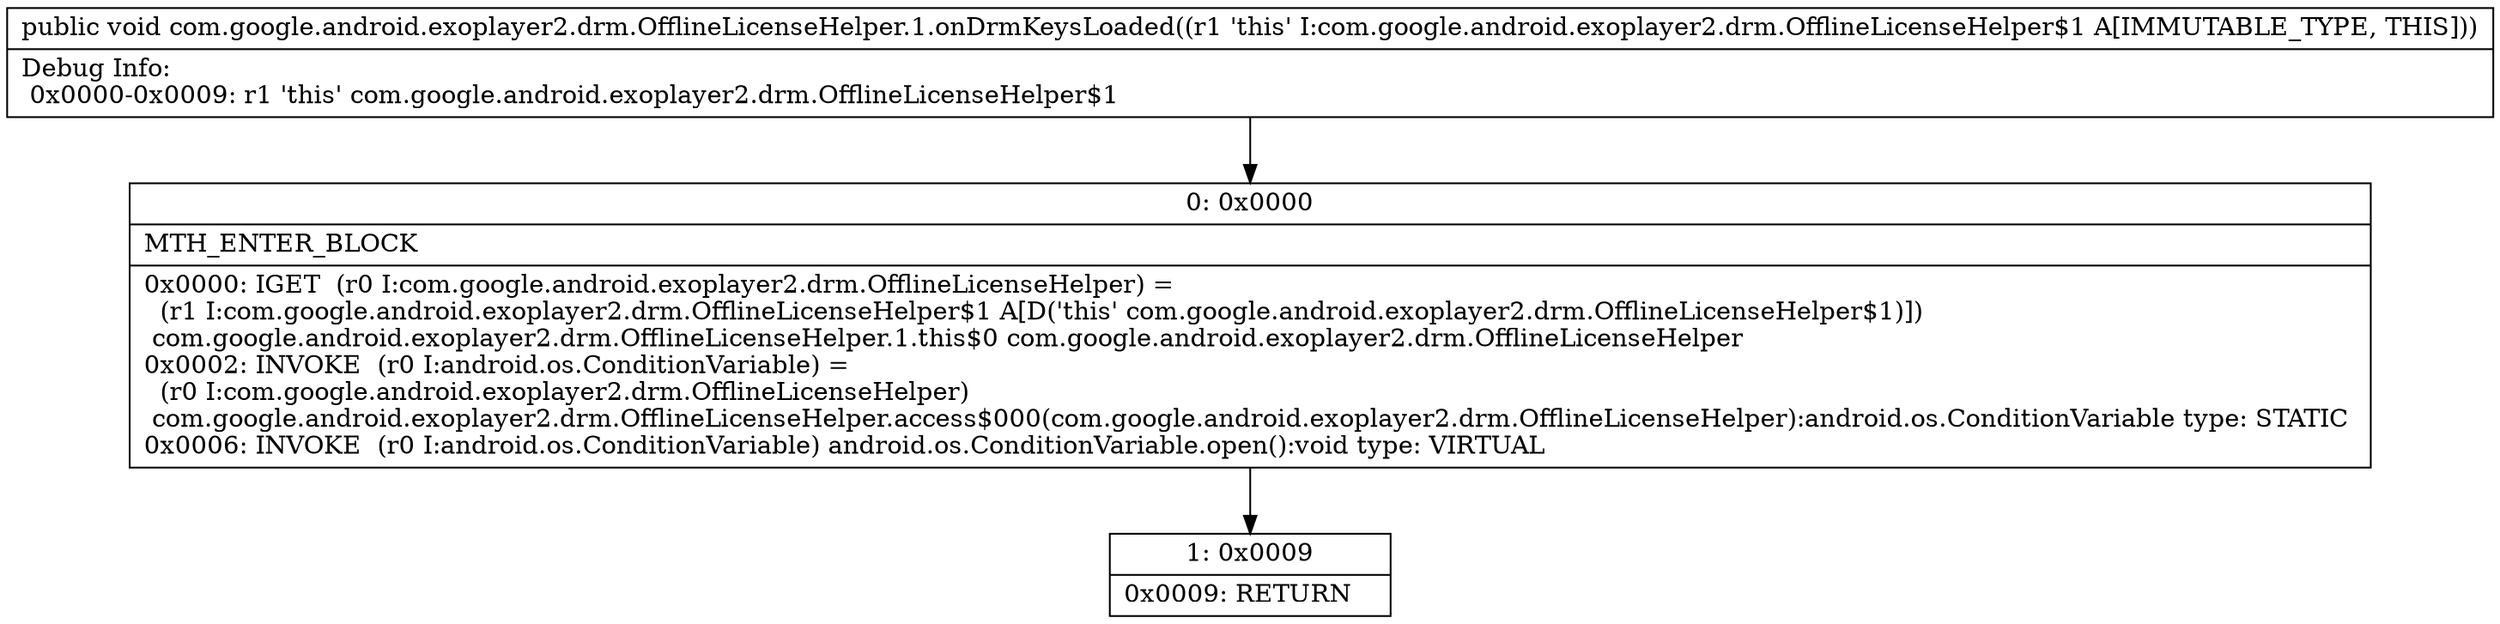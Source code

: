 digraph "CFG forcom.google.android.exoplayer2.drm.OfflineLicenseHelper.1.onDrmKeysLoaded()V" {
Node_0 [shape=record,label="{0\:\ 0x0000|MTH_ENTER_BLOCK\l|0x0000: IGET  (r0 I:com.google.android.exoplayer2.drm.OfflineLicenseHelper) = \l  (r1 I:com.google.android.exoplayer2.drm.OfflineLicenseHelper$1 A[D('this' com.google.android.exoplayer2.drm.OfflineLicenseHelper$1)])\l com.google.android.exoplayer2.drm.OfflineLicenseHelper.1.this$0 com.google.android.exoplayer2.drm.OfflineLicenseHelper \l0x0002: INVOKE  (r0 I:android.os.ConditionVariable) = \l  (r0 I:com.google.android.exoplayer2.drm.OfflineLicenseHelper)\l com.google.android.exoplayer2.drm.OfflineLicenseHelper.access$000(com.google.android.exoplayer2.drm.OfflineLicenseHelper):android.os.ConditionVariable type: STATIC \l0x0006: INVOKE  (r0 I:android.os.ConditionVariable) android.os.ConditionVariable.open():void type: VIRTUAL \l}"];
Node_1 [shape=record,label="{1\:\ 0x0009|0x0009: RETURN   \l}"];
MethodNode[shape=record,label="{public void com.google.android.exoplayer2.drm.OfflineLicenseHelper.1.onDrmKeysLoaded((r1 'this' I:com.google.android.exoplayer2.drm.OfflineLicenseHelper$1 A[IMMUTABLE_TYPE, THIS]))  | Debug Info:\l  0x0000\-0x0009: r1 'this' com.google.android.exoplayer2.drm.OfflineLicenseHelper$1\l}"];
MethodNode -> Node_0;
Node_0 -> Node_1;
}

